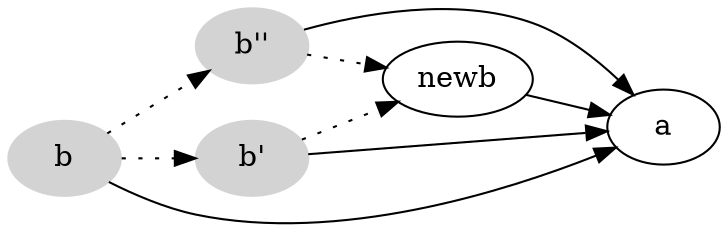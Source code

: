 digraph G {
 
 rankdir=LR
 b->"b''"[style=dotted];
 "b''"->a;
 b->"b'"[style=dotted];
 "b'"->a;
 "b'"->"newb"[style=dotted]
 "b''"->"newb"[style=dotted]
 b->a;
 newb->a;
 b [style=filled,color="lightgray",group=g1];
 "b'" [style=filled,color="lightgray",group=g2];
 "b''" [style=filled,color="lightgray",group=g2];
 "newb" [group=g3];
}
